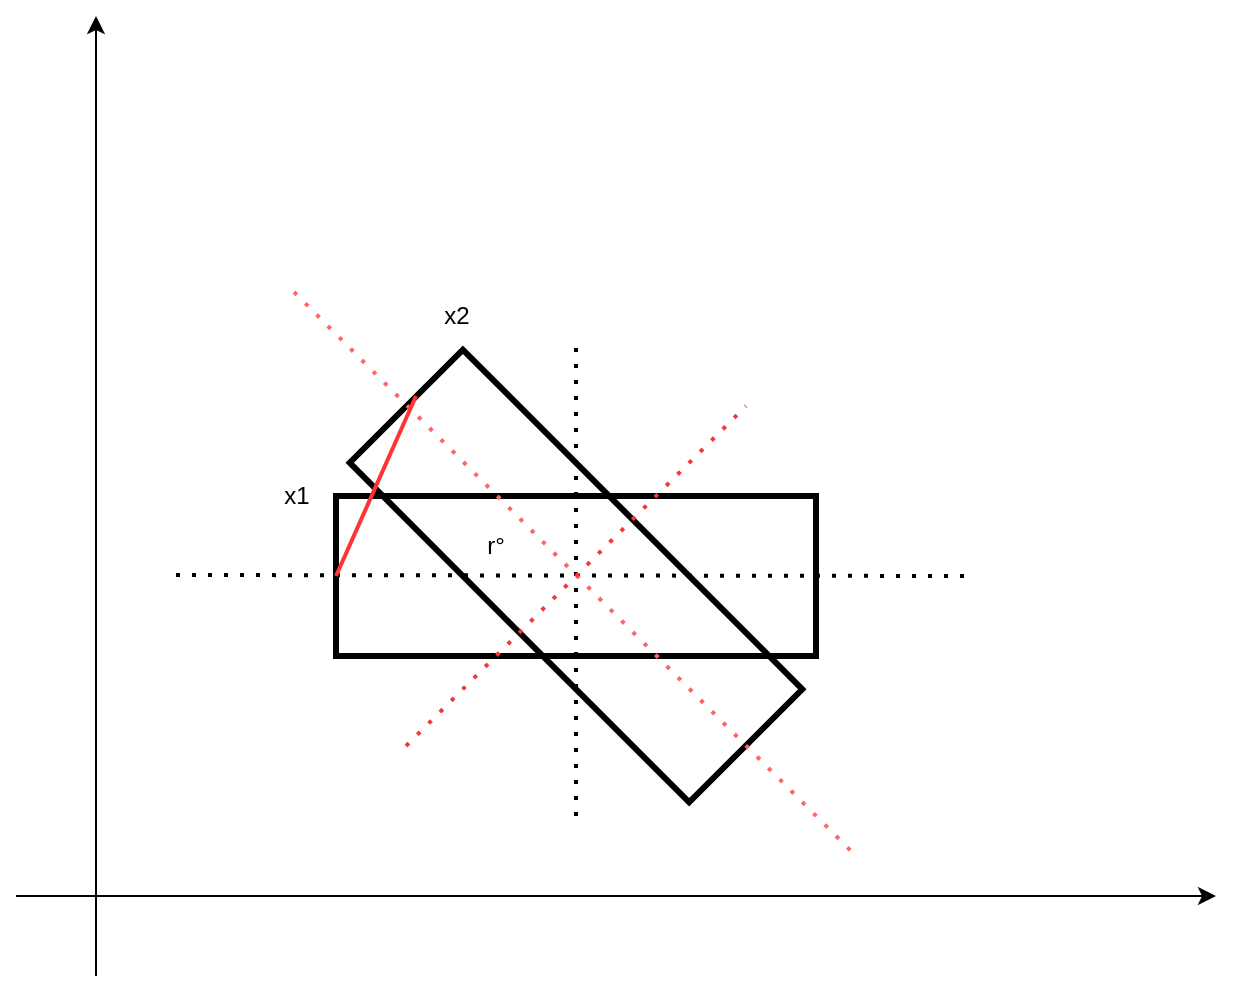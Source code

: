 <mxfile version="17.5.0" type="github">
  <diagram id="zwh3qw1FQX5kJViCthl1" name="第 1 页">
    <mxGraphModel dx="1298" dy="866" grid="1" gridSize="10" guides="1" tooltips="1" connect="1" arrows="1" fold="1" page="1" pageScale="1" pageWidth="827" pageHeight="1169" math="0" shadow="0">
      <root>
        <mxCell id="0" />
        <mxCell id="1" parent="0" />
        <mxCell id="qcC7Ru4h3FQqWyemKTz--5" value="" style="endArrow=classic;html=1;rounded=0;" edge="1" parent="1">
          <mxGeometry width="50" height="50" relative="1" as="geometry">
            <mxPoint x="120" y="600" as="sourcePoint" />
            <mxPoint x="720" y="600" as="targetPoint" />
          </mxGeometry>
        </mxCell>
        <mxCell id="qcC7Ru4h3FQqWyemKTz--6" value="" style="endArrow=classic;html=1;rounded=0;" edge="1" parent="1">
          <mxGeometry width="50" height="50" relative="1" as="geometry">
            <mxPoint x="160" y="640" as="sourcePoint" />
            <mxPoint x="160" y="160" as="targetPoint" />
          </mxGeometry>
        </mxCell>
        <mxCell id="qcC7Ru4h3FQqWyemKTz--9" value="" style="rounded=0;whiteSpace=wrap;html=1;strokeWidth=3;fillColor=none;" vertex="1" parent="1">
          <mxGeometry x="280" y="400" width="240" height="80" as="geometry" />
        </mxCell>
        <mxCell id="qcC7Ru4h3FQqWyemKTz--12" value="" style="endArrow=none;dashed=1;html=1;dashPattern=1 3;strokeWidth=2;rounded=0;" edge="1" parent="1">
          <mxGeometry width="50" height="50" relative="1" as="geometry">
            <mxPoint x="200" y="439.5" as="sourcePoint" />
            <mxPoint x="600" y="440" as="targetPoint" />
          </mxGeometry>
        </mxCell>
        <mxCell id="qcC7Ru4h3FQqWyemKTz--13" value="" style="endArrow=none;dashed=1;html=1;dashPattern=1 3;strokeWidth=2;rounded=0;" edge="1" parent="1">
          <mxGeometry width="50" height="50" relative="1" as="geometry">
            <mxPoint x="400" y="560" as="sourcePoint" />
            <mxPoint x="400" y="320" as="targetPoint" />
          </mxGeometry>
        </mxCell>
        <mxCell id="qcC7Ru4h3FQqWyemKTz--29" value="" style="group;rotation=90;" vertex="1" connectable="0" parent="1">
          <mxGeometry x="200" y="320" width="400" height="240" as="geometry" />
        </mxCell>
        <mxCell id="qcC7Ru4h3FQqWyemKTz--26" value="" style="rounded=0;whiteSpace=wrap;html=1;strokeWidth=3;fillColor=none;direction=west;rotation=45;" vertex="1" parent="qcC7Ru4h3FQqWyemKTz--29">
          <mxGeometry x="80" y="80" width="240" height="80" as="geometry" />
        </mxCell>
        <mxCell id="qcC7Ru4h3FQqWyemKTz--27" value="" style="endArrow=none;dashed=1;html=1;dashPattern=1 3;strokeWidth=2;rounded=0;strokeColor=#FF6666;" edge="1" parent="qcC7Ru4h3FQqWyemKTz--29">
          <mxGeometry width="50" height="50" relative="1" as="geometry">
            <mxPoint x="59" y="-22" as="sourcePoint" />
            <mxPoint x="341" y="261" as="targetPoint" />
          </mxGeometry>
        </mxCell>
        <mxCell id="qcC7Ru4h3FQqWyemKTz--28" value="" style="endArrow=none;dashed=1;html=1;dashPattern=1 3;strokeWidth=2;rounded=0;strokeColor=#FF3333;" edge="1" parent="qcC7Ru4h3FQqWyemKTz--29">
          <mxGeometry width="50" height="50" relative="1" as="geometry">
            <mxPoint x="115" y="205" as="sourcePoint" />
            <mxPoint x="285" y="35" as="targetPoint" />
          </mxGeometry>
        </mxCell>
        <mxCell id="qcC7Ru4h3FQqWyemKTz--32" value="r°" style="text;html=1;strokeColor=none;fillColor=none;align=center;verticalAlign=middle;whiteSpace=wrap;rounded=0;" vertex="1" parent="qcC7Ru4h3FQqWyemKTz--29">
          <mxGeometry x="130" y="90" width="60" height="30" as="geometry" />
        </mxCell>
        <mxCell id="qcC7Ru4h3FQqWyemKTz--34" value="" style="endArrow=none;html=1;rounded=0;strokeColor=#FF3333;strokeWidth=2;" edge="1" parent="1">
          <mxGeometry width="50" height="50" relative="1" as="geometry">
            <mxPoint x="280" y="440" as="sourcePoint" />
            <mxPoint x="320" y="350" as="targetPoint" />
          </mxGeometry>
        </mxCell>
        <mxCell id="qcC7Ru4h3FQqWyemKTz--35" value="x1" style="text;html=1;align=center;verticalAlign=middle;resizable=0;points=[];autosize=1;strokeColor=none;fillColor=none;" vertex="1" parent="1">
          <mxGeometry x="245" y="390" width="30" height="20" as="geometry" />
        </mxCell>
        <mxCell id="qcC7Ru4h3FQqWyemKTz--36" value="x2" style="text;html=1;align=center;verticalAlign=middle;resizable=0;points=[];autosize=1;strokeColor=none;fillColor=none;" vertex="1" parent="1">
          <mxGeometry x="325" y="300" width="30" height="20" as="geometry" />
        </mxCell>
      </root>
    </mxGraphModel>
  </diagram>
</mxfile>
